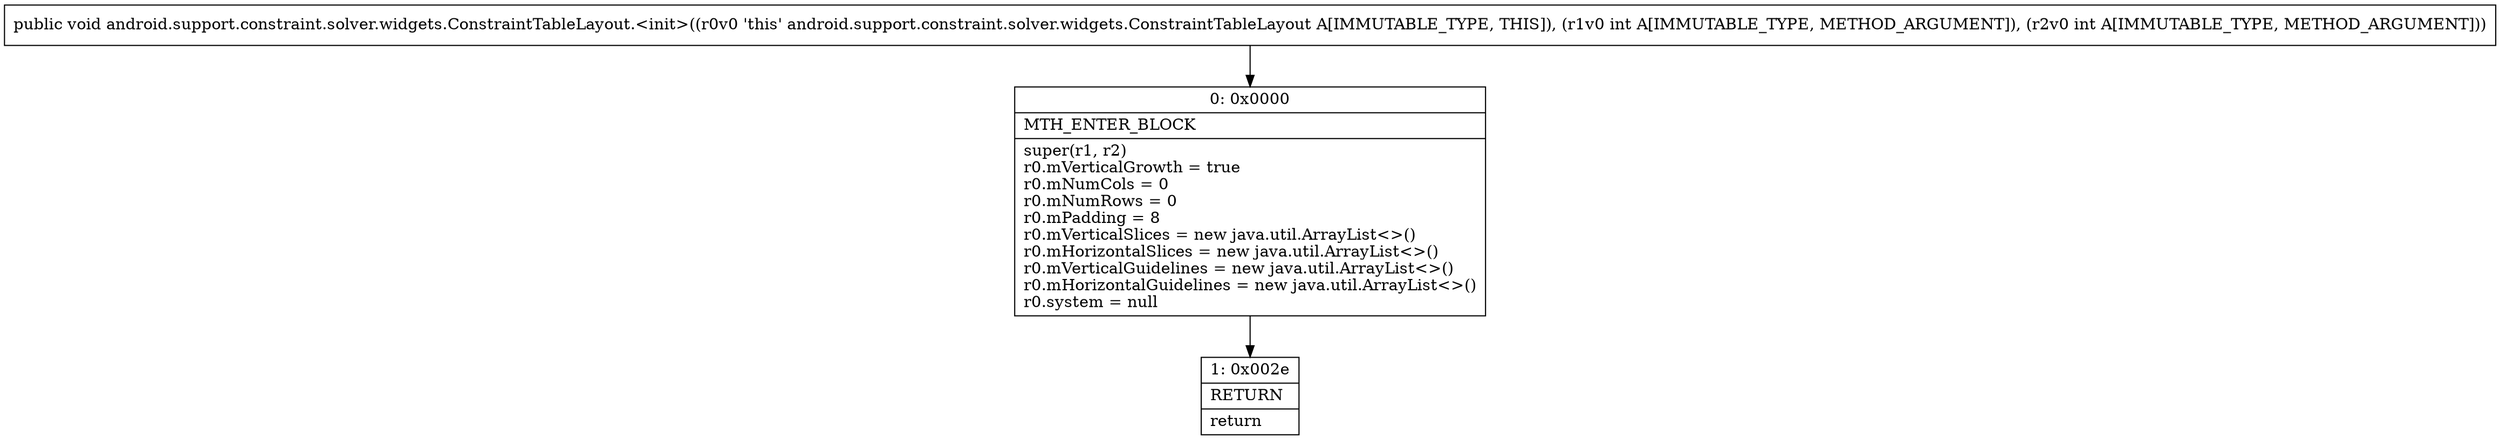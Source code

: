digraph "CFG forandroid.support.constraint.solver.widgets.ConstraintTableLayout.\<init\>(II)V" {
Node_0 [shape=record,label="{0\:\ 0x0000|MTH_ENTER_BLOCK\l|super(r1, r2)\lr0.mVerticalGrowth = true\lr0.mNumCols = 0\lr0.mNumRows = 0\lr0.mPadding = 8\lr0.mVerticalSlices = new java.util.ArrayList\<\>()\lr0.mHorizontalSlices = new java.util.ArrayList\<\>()\lr0.mVerticalGuidelines = new java.util.ArrayList\<\>()\lr0.mHorizontalGuidelines = new java.util.ArrayList\<\>()\lr0.system = null\l}"];
Node_1 [shape=record,label="{1\:\ 0x002e|RETURN\l|return\l}"];
MethodNode[shape=record,label="{public void android.support.constraint.solver.widgets.ConstraintTableLayout.\<init\>((r0v0 'this' android.support.constraint.solver.widgets.ConstraintTableLayout A[IMMUTABLE_TYPE, THIS]), (r1v0 int A[IMMUTABLE_TYPE, METHOD_ARGUMENT]), (r2v0 int A[IMMUTABLE_TYPE, METHOD_ARGUMENT])) }"];
MethodNode -> Node_0;
Node_0 -> Node_1;
}

